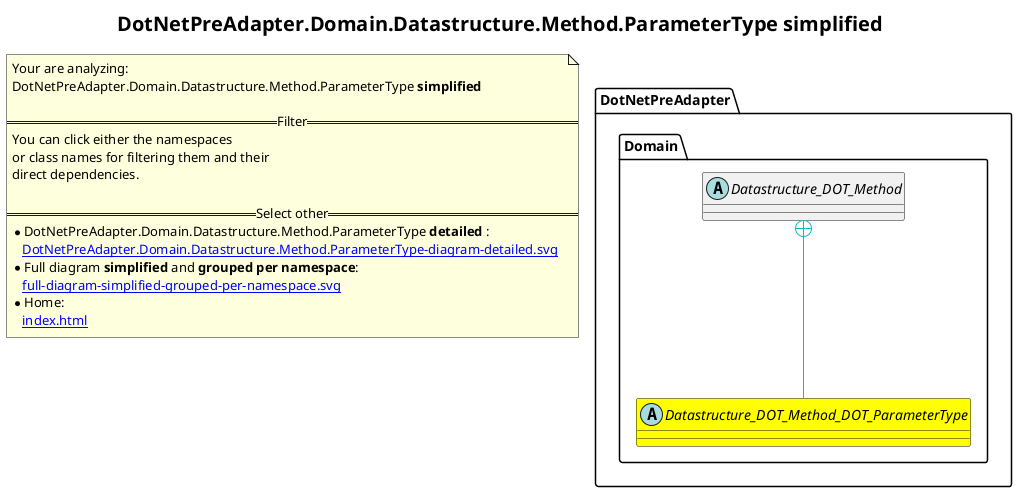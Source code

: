 @startuml
skinparam linetype ortho
title <size:20>DotNetPreAdapter.Domain.Datastructure.Method.ParameterType **simplified** </size>
note "Your are analyzing:\nDotNetPreAdapter.Domain.Datastructure.Method.ParameterType **simplified** \n\n==Filter==\nYou can click either the namespaces \nor class names for filtering them and their\ndirect dependencies.\n\n==Select other==\n* DotNetPreAdapter.Domain.Datastructure.Method.ParameterType **detailed** :\n   [[DotNetPreAdapter.Domain.Datastructure.Method.ParameterType-diagram-detailed.svg]]\n* Full diagram **simplified** and **grouped per namespace**:\n   [[full-diagram-simplified-grouped-per-namespace.svg]]\n* Home:\n   [[index.html]]" as FloatingNote
  abstract class DotNetPreAdapter.Domain.Datastructure_DOT_Method_DOT_ParameterType [[DotNetPreAdapter.Domain.Datastructure.Method.ParameterType-diagram-simplified.svg]] #yellow {
  }
  abstract class DotNetPreAdapter.Domain.Datastructure_DOT_Method [[DotNetPreAdapter.Domain.Datastructure.Method-diagram-simplified.svg]]  {
  }
 ' *************************************** 
 ' *************************************** 
 ' *************************************** 
' Class relations extracted from namespace:
' DotNetPreAdapter.Domain
DotNetPreAdapter.Domain.Datastructure_DOT_Method +-[#10BBBB]- DotNetPreAdapter.Domain.Datastructure_DOT_Method_DOT_ParameterType 
@enduml